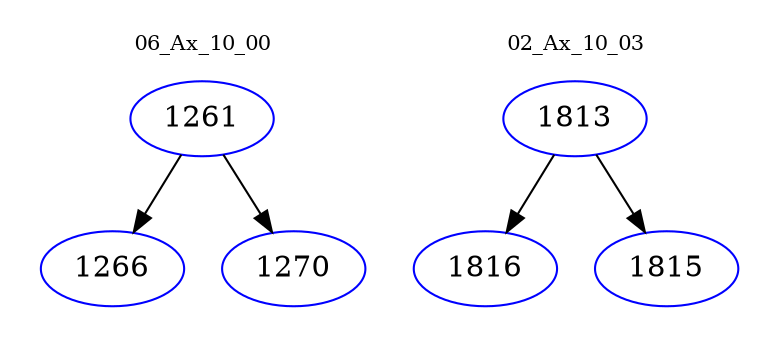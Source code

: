 digraph{
subgraph cluster_0 {
color = white
label = "06_Ax_10_00";
fontsize=10;
T0_1261 [label="1261", color="blue"]
T0_1261 -> T0_1266 [color="black"]
T0_1266 [label="1266", color="blue"]
T0_1261 -> T0_1270 [color="black"]
T0_1270 [label="1270", color="blue"]
}
subgraph cluster_1 {
color = white
label = "02_Ax_10_03";
fontsize=10;
T1_1813 [label="1813", color="blue"]
T1_1813 -> T1_1816 [color="black"]
T1_1816 [label="1816", color="blue"]
T1_1813 -> T1_1815 [color="black"]
T1_1815 [label="1815", color="blue"]
}
}
